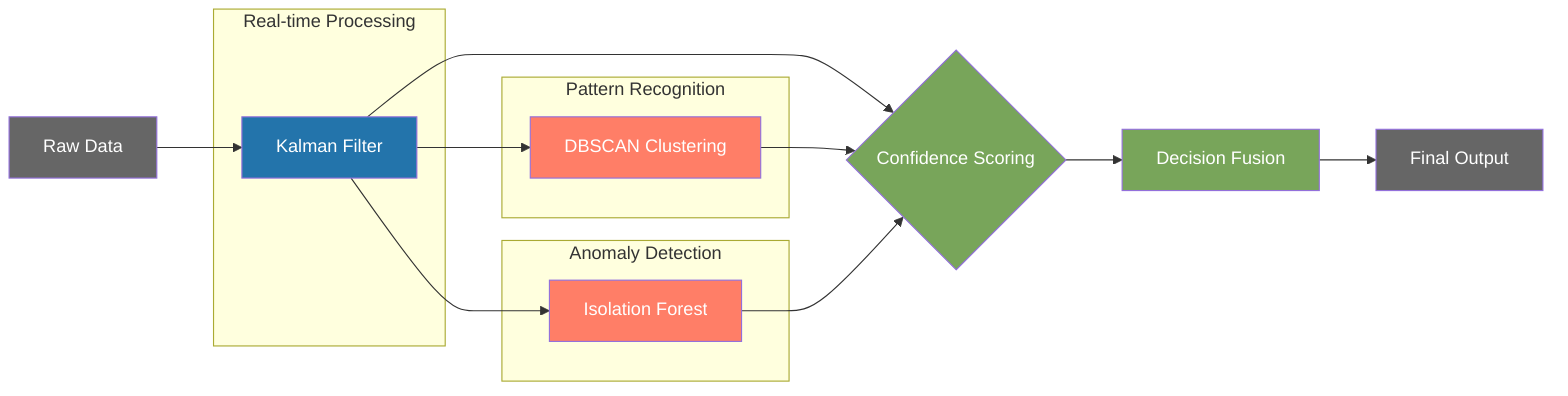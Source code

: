flowchart LR
    RD[Raw Data] --> KF[Kalman Filter]
    KF --> DB[DBSCAN Clustering]
    KF --> IF[Isolation Forest]
    
    KF --> CS{Confidence Scoring}
    DB --> CS
    IF --> CS
    
    subgraph RP["Real-time Processing"]
        KF
    end
    
    subgraph PR["Pattern Recognition"]
        DB
    end
    
    subgraph AD["Anomaly Detection"]
        IF
    end
    
    CS --> DF[Decision Fusion] --> FO[Final Output]
    
    classDef processing fill:#2374ab,color:#fff
    classDef detection fill:#ff7e67,color:#fff
    classDef decision fill:#78a55a,color:#fff
    classDef default fill:#666,color:#fff
    
    class KF processing
    class DB,IF detection
    class CS,DF decision